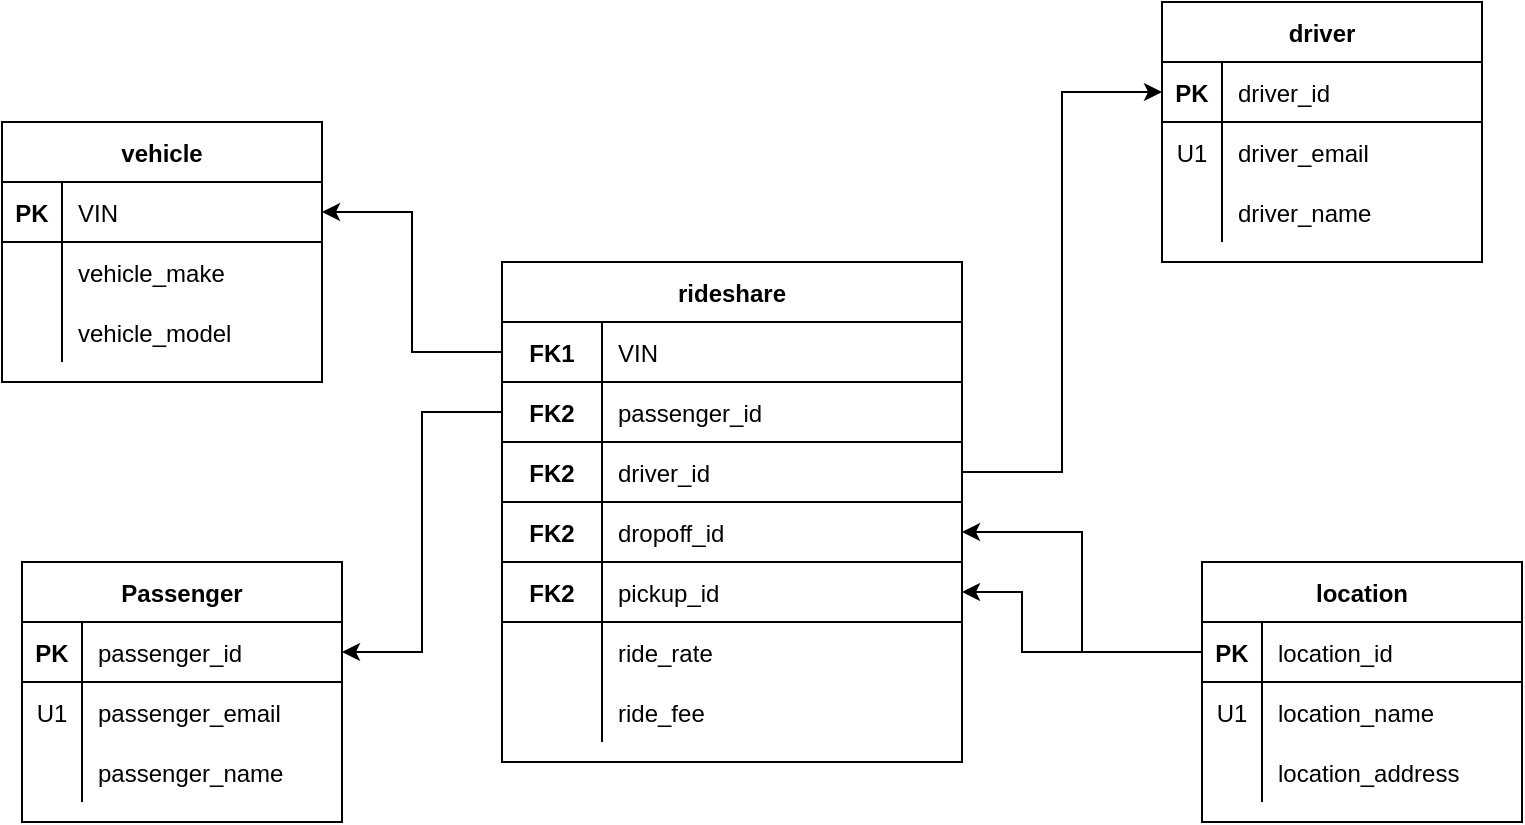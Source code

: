 <mxfile version="15.5.2" type="github" pages="3">
  <diagram id="R2lEEEUBdFMjLlhIrx00" name="Page-1">
    <mxGraphModel dx="1038" dy="579" grid="1" gridSize="10" guides="1" tooltips="1" connect="1" arrows="1" fold="1" page="1" pageScale="1" pageWidth="850" pageHeight="1100" math="0" shadow="0" extFonts="Permanent Marker^https://fonts.googleapis.com/css?family=Permanent+Marker">
      <root>
        <mxCell id="0" />
        <mxCell id="1" parent="0" />
        <mxCell id="C-vyLk0tnHw3VtMMgP7b-23" value="vehicle" style="shape=table;startSize=30;container=1;collapsible=1;childLayout=tableLayout;fixedRows=1;rowLines=0;fontStyle=1;align=center;resizeLast=1;" parent="1" vertex="1">
          <mxGeometry x="10" y="80" width="160" height="130" as="geometry" />
        </mxCell>
        <mxCell id="C-vyLk0tnHw3VtMMgP7b-24" value="" style="shape=partialRectangle;collapsible=0;dropTarget=0;pointerEvents=0;fillColor=none;points=[[0,0.5],[1,0.5]];portConstraint=eastwest;top=0;left=0;right=0;bottom=1;" parent="C-vyLk0tnHw3VtMMgP7b-23" vertex="1">
          <mxGeometry y="30" width="160" height="30" as="geometry" />
        </mxCell>
        <mxCell id="C-vyLk0tnHw3VtMMgP7b-25" value="PK" style="shape=partialRectangle;overflow=hidden;connectable=0;fillColor=none;top=0;left=0;bottom=0;right=0;fontStyle=1;" parent="C-vyLk0tnHw3VtMMgP7b-24" vertex="1">
          <mxGeometry width="30" height="30" as="geometry">
            <mxRectangle width="30" height="30" as="alternateBounds" />
          </mxGeometry>
        </mxCell>
        <mxCell id="C-vyLk0tnHw3VtMMgP7b-26" value="VIN" style="shape=partialRectangle;overflow=hidden;connectable=0;fillColor=none;top=0;left=0;bottom=0;right=0;align=left;spacingLeft=6;fontStyle=0;" parent="C-vyLk0tnHw3VtMMgP7b-24" vertex="1">
          <mxGeometry x="30" width="130" height="30" as="geometry">
            <mxRectangle width="130" height="30" as="alternateBounds" />
          </mxGeometry>
        </mxCell>
        <mxCell id="zRLKbv6VOwnCgJAU6shH-3" value="" style="shape=partialRectangle;collapsible=0;dropTarget=0;pointerEvents=0;fillColor=none;points=[[0,0.5],[1,0.5]];portConstraint=eastwest;top=0;left=0;right=0;bottom=0;" vertex="1" parent="C-vyLk0tnHw3VtMMgP7b-23">
          <mxGeometry y="60" width="160" height="30" as="geometry" />
        </mxCell>
        <mxCell id="zRLKbv6VOwnCgJAU6shH-4" value="" style="shape=partialRectangle;overflow=hidden;connectable=0;fillColor=none;top=0;left=0;bottom=0;right=0;" vertex="1" parent="zRLKbv6VOwnCgJAU6shH-3">
          <mxGeometry width="30" height="30" as="geometry">
            <mxRectangle width="30" height="30" as="alternateBounds" />
          </mxGeometry>
        </mxCell>
        <mxCell id="zRLKbv6VOwnCgJAU6shH-5" value="vehicle_make" style="shape=partialRectangle;overflow=hidden;connectable=0;fillColor=none;top=0;left=0;bottom=0;right=0;align=left;spacingLeft=6;fontStyle=0" vertex="1" parent="zRLKbv6VOwnCgJAU6shH-3">
          <mxGeometry x="30" width="130" height="30" as="geometry">
            <mxRectangle width="130" height="30" as="alternateBounds" />
          </mxGeometry>
        </mxCell>
        <mxCell id="C-vyLk0tnHw3VtMMgP7b-27" value="" style="shape=partialRectangle;collapsible=0;dropTarget=0;pointerEvents=0;fillColor=none;points=[[0,0.5],[1,0.5]];portConstraint=eastwest;top=0;left=0;right=0;bottom=0;" parent="C-vyLk0tnHw3VtMMgP7b-23" vertex="1">
          <mxGeometry y="90" width="160" height="30" as="geometry" />
        </mxCell>
        <mxCell id="C-vyLk0tnHw3VtMMgP7b-28" value="" style="shape=partialRectangle;overflow=hidden;connectable=0;fillColor=none;top=0;left=0;bottom=0;right=0;" parent="C-vyLk0tnHw3VtMMgP7b-27" vertex="1">
          <mxGeometry width="30" height="30" as="geometry">
            <mxRectangle width="30" height="30" as="alternateBounds" />
          </mxGeometry>
        </mxCell>
        <mxCell id="C-vyLk0tnHw3VtMMgP7b-29" value="vehicle_model" style="shape=partialRectangle;overflow=hidden;connectable=0;fillColor=none;top=0;left=0;bottom=0;right=0;align=left;spacingLeft=6;" parent="C-vyLk0tnHw3VtMMgP7b-27" vertex="1">
          <mxGeometry x="30" width="130" height="30" as="geometry">
            <mxRectangle width="130" height="30" as="alternateBounds" />
          </mxGeometry>
        </mxCell>
        <mxCell id="Gl93ja0nQTuu6mj3Jq1i-53" value="" style="edgeStyle=orthogonalEdgeStyle;rounded=0;orthogonalLoop=1;jettySize=auto;html=1;entryX=1;entryY=0.5;entryDx=0;entryDy=0;exitX=0;exitY=0.5;exitDx=0;exitDy=0;" edge="1" parent="1" source="Gl93ja0nQTuu6mj3Jq1i-18" target="C-vyLk0tnHw3VtMMgP7b-24">
          <mxGeometry relative="1" as="geometry">
            <mxPoint x="150" y="240" as="targetPoint" />
          </mxGeometry>
        </mxCell>
        <mxCell id="qN0gsRzFnMmKlsb88uO--2" value="" style="edgeStyle=orthogonalEdgeStyle;rounded=0;orthogonalLoop=1;jettySize=auto;html=1;entryX=1;entryY=0.5;entryDx=0;entryDy=0;exitX=0;exitY=0.5;exitDx=0;exitDy=0;" edge="1" parent="1" source="Gl93ja0nQTuu6mj3Jq1i-21" target="Gl93ja0nQTuu6mj3Jq1i-55">
          <mxGeometry relative="1" as="geometry" />
        </mxCell>
        <mxCell id="qN0gsRzFnMmKlsb88uO--36" value="" style="edgeStyle=orthogonalEdgeStyle;rounded=0;orthogonalLoop=1;jettySize=auto;html=1;entryX=0;entryY=0.5;entryDx=0;entryDy=0;exitX=1;exitY=0.5;exitDx=0;exitDy=0;" edge="1" parent="1" source="qN0gsRzFnMmKlsb88uO--20" target="qN0gsRzFnMmKlsb88uO--4">
          <mxGeometry relative="1" as="geometry">
            <mxPoint x="610" y="240" as="targetPoint" />
          </mxGeometry>
        </mxCell>
        <mxCell id="Gl93ja0nQTuu6mj3Jq1i-17" value="rideshare" style="shape=table;startSize=30;container=1;collapsible=1;childLayout=tableLayout;fixedRows=1;rowLines=0;fontStyle=1;align=center;resizeLast=1;" vertex="1" parent="1">
          <mxGeometry x="260" y="150" width="230" height="250" as="geometry" />
        </mxCell>
        <mxCell id="Gl93ja0nQTuu6mj3Jq1i-18" value="" style="shape=partialRectangle;collapsible=0;dropTarget=0;pointerEvents=0;fillColor=none;points=[[0,0.5],[1,0.5]];portConstraint=eastwest;top=0;left=0;right=0;bottom=1;" vertex="1" parent="Gl93ja0nQTuu6mj3Jq1i-17">
          <mxGeometry y="30" width="230" height="30" as="geometry" />
        </mxCell>
        <mxCell id="Gl93ja0nQTuu6mj3Jq1i-19" value="FK1" style="shape=partialRectangle;overflow=hidden;connectable=0;fillColor=none;top=0;left=0;bottom=0;right=0;fontStyle=1;" vertex="1" parent="Gl93ja0nQTuu6mj3Jq1i-18">
          <mxGeometry width="50" height="30" as="geometry">
            <mxRectangle width="50" height="30" as="alternateBounds" />
          </mxGeometry>
        </mxCell>
        <mxCell id="Gl93ja0nQTuu6mj3Jq1i-20" value="VIN" style="shape=partialRectangle;overflow=hidden;connectable=0;fillColor=none;top=0;left=0;bottom=0;right=0;align=left;spacingLeft=6;fontStyle=0;" vertex="1" parent="Gl93ja0nQTuu6mj3Jq1i-18">
          <mxGeometry x="50" width="180" height="30" as="geometry">
            <mxRectangle width="180" height="30" as="alternateBounds" />
          </mxGeometry>
        </mxCell>
        <mxCell id="Gl93ja0nQTuu6mj3Jq1i-21" value="" style="shape=partialRectangle;collapsible=0;dropTarget=0;pointerEvents=0;fillColor=none;points=[[0,0.5],[1,0.5]];portConstraint=eastwest;top=0;left=0;right=0;bottom=1;" vertex="1" parent="Gl93ja0nQTuu6mj3Jq1i-17">
          <mxGeometry y="60" width="230" height="30" as="geometry" />
        </mxCell>
        <mxCell id="Gl93ja0nQTuu6mj3Jq1i-22" value="FK2" style="shape=partialRectangle;overflow=hidden;connectable=0;fillColor=none;top=0;left=0;bottom=0;right=0;fontStyle=1;" vertex="1" parent="Gl93ja0nQTuu6mj3Jq1i-21">
          <mxGeometry width="50" height="30" as="geometry">
            <mxRectangle width="50" height="30" as="alternateBounds" />
          </mxGeometry>
        </mxCell>
        <mxCell id="Gl93ja0nQTuu6mj3Jq1i-23" value="passenger_id" style="shape=partialRectangle;overflow=hidden;connectable=0;fillColor=none;top=0;left=0;bottom=0;right=0;align=left;spacingLeft=6;fontStyle=0;" vertex="1" parent="Gl93ja0nQTuu6mj3Jq1i-21">
          <mxGeometry x="50" width="180" height="30" as="geometry">
            <mxRectangle width="180" height="30" as="alternateBounds" />
          </mxGeometry>
        </mxCell>
        <mxCell id="qN0gsRzFnMmKlsb88uO--20" value="" style="shape=partialRectangle;collapsible=0;dropTarget=0;pointerEvents=0;fillColor=none;points=[[0,0.5],[1,0.5]];portConstraint=eastwest;top=0;left=0;right=0;bottom=1;" vertex="1" parent="Gl93ja0nQTuu6mj3Jq1i-17">
          <mxGeometry y="90" width="230" height="30" as="geometry" />
        </mxCell>
        <mxCell id="qN0gsRzFnMmKlsb88uO--21" value="FK2" style="shape=partialRectangle;overflow=hidden;connectable=0;fillColor=none;top=0;left=0;bottom=0;right=0;fontStyle=1;" vertex="1" parent="qN0gsRzFnMmKlsb88uO--20">
          <mxGeometry width="50" height="30" as="geometry">
            <mxRectangle width="50" height="30" as="alternateBounds" />
          </mxGeometry>
        </mxCell>
        <mxCell id="qN0gsRzFnMmKlsb88uO--22" value="driver_id" style="shape=partialRectangle;overflow=hidden;connectable=0;fillColor=none;top=0;left=0;bottom=0;right=0;align=left;spacingLeft=6;fontStyle=0;" vertex="1" parent="qN0gsRzFnMmKlsb88uO--20">
          <mxGeometry x="50" width="180" height="30" as="geometry">
            <mxRectangle width="180" height="30" as="alternateBounds" />
          </mxGeometry>
        </mxCell>
        <mxCell id="qN0gsRzFnMmKlsb88uO--23" value="" style="shape=partialRectangle;collapsible=0;dropTarget=0;pointerEvents=0;fillColor=none;points=[[0,0.5],[1,0.5]];portConstraint=eastwest;top=0;left=0;right=0;bottom=1;" vertex="1" parent="Gl93ja0nQTuu6mj3Jq1i-17">
          <mxGeometry y="120" width="230" height="30" as="geometry" />
        </mxCell>
        <mxCell id="qN0gsRzFnMmKlsb88uO--24" value="FK2" style="shape=partialRectangle;overflow=hidden;connectable=0;fillColor=none;top=0;left=0;bottom=0;right=0;fontStyle=1;" vertex="1" parent="qN0gsRzFnMmKlsb88uO--23">
          <mxGeometry width="50" height="30" as="geometry">
            <mxRectangle width="50" height="30" as="alternateBounds" />
          </mxGeometry>
        </mxCell>
        <mxCell id="qN0gsRzFnMmKlsb88uO--25" value="dropoff_id" style="shape=partialRectangle;overflow=hidden;connectable=0;fillColor=none;top=0;left=0;bottom=0;right=0;align=left;spacingLeft=6;fontStyle=0;" vertex="1" parent="qN0gsRzFnMmKlsb88uO--23">
          <mxGeometry x="50" width="180" height="30" as="geometry">
            <mxRectangle width="180" height="30" as="alternateBounds" />
          </mxGeometry>
        </mxCell>
        <mxCell id="qN0gsRzFnMmKlsb88uO--26" value="" style="shape=partialRectangle;collapsible=0;dropTarget=0;pointerEvents=0;fillColor=none;points=[[0,0.5],[1,0.5]];portConstraint=eastwest;top=0;left=0;right=0;bottom=1;" vertex="1" parent="Gl93ja0nQTuu6mj3Jq1i-17">
          <mxGeometry y="150" width="230" height="30" as="geometry" />
        </mxCell>
        <mxCell id="qN0gsRzFnMmKlsb88uO--27" value="FK2" style="shape=partialRectangle;overflow=hidden;connectable=0;fillColor=none;top=0;left=0;bottom=0;right=0;fontStyle=1;" vertex="1" parent="qN0gsRzFnMmKlsb88uO--26">
          <mxGeometry width="50" height="30" as="geometry">
            <mxRectangle width="50" height="30" as="alternateBounds" />
          </mxGeometry>
        </mxCell>
        <mxCell id="qN0gsRzFnMmKlsb88uO--28" value="pickup_id" style="shape=partialRectangle;overflow=hidden;connectable=0;fillColor=none;top=0;left=0;bottom=0;right=0;align=left;spacingLeft=6;fontStyle=0;" vertex="1" parent="qN0gsRzFnMmKlsb88uO--26">
          <mxGeometry x="50" width="180" height="30" as="geometry">
            <mxRectangle width="180" height="30" as="alternateBounds" />
          </mxGeometry>
        </mxCell>
        <mxCell id="Gl93ja0nQTuu6mj3Jq1i-24" value="" style="shape=partialRectangle;collapsible=0;dropTarget=0;pointerEvents=0;fillColor=none;points=[[0,0.5],[1,0.5]];portConstraint=eastwest;top=0;left=0;right=0;bottom=0;" vertex="1" parent="Gl93ja0nQTuu6mj3Jq1i-17">
          <mxGeometry y="180" width="230" height="30" as="geometry" />
        </mxCell>
        <mxCell id="Gl93ja0nQTuu6mj3Jq1i-25" value="" style="shape=partialRectangle;overflow=hidden;connectable=0;fillColor=none;top=0;left=0;bottom=0;right=0;" vertex="1" parent="Gl93ja0nQTuu6mj3Jq1i-24">
          <mxGeometry width="50" height="30" as="geometry">
            <mxRectangle width="50" height="30" as="alternateBounds" />
          </mxGeometry>
        </mxCell>
        <mxCell id="Gl93ja0nQTuu6mj3Jq1i-26" value="ride_rate" style="shape=partialRectangle;overflow=hidden;connectable=0;fillColor=none;top=0;left=0;bottom=0;right=0;align=left;spacingLeft=6;" vertex="1" parent="Gl93ja0nQTuu6mj3Jq1i-24">
          <mxGeometry x="50" width="180" height="30" as="geometry">
            <mxRectangle width="180" height="30" as="alternateBounds" />
          </mxGeometry>
        </mxCell>
        <mxCell id="Gl93ja0nQTuu6mj3Jq1i-49" value="" style="shape=partialRectangle;collapsible=0;dropTarget=0;pointerEvents=0;fillColor=none;points=[[0,0.5],[1,0.5]];portConstraint=eastwest;top=0;left=0;right=0;bottom=0;" vertex="1" parent="Gl93ja0nQTuu6mj3Jq1i-17">
          <mxGeometry y="210" width="230" height="30" as="geometry" />
        </mxCell>
        <mxCell id="Gl93ja0nQTuu6mj3Jq1i-50" value="" style="shape=partialRectangle;overflow=hidden;connectable=0;fillColor=none;top=0;left=0;bottom=0;right=0;" vertex="1" parent="Gl93ja0nQTuu6mj3Jq1i-49">
          <mxGeometry width="50" height="30" as="geometry">
            <mxRectangle width="50" height="30" as="alternateBounds" />
          </mxGeometry>
        </mxCell>
        <mxCell id="Gl93ja0nQTuu6mj3Jq1i-51" value="ride_fee" style="shape=partialRectangle;overflow=hidden;connectable=0;fillColor=none;top=0;left=0;bottom=0;right=0;align=left;spacingLeft=6;" vertex="1" parent="Gl93ja0nQTuu6mj3Jq1i-49">
          <mxGeometry x="50" width="180" height="30" as="geometry">
            <mxRectangle width="180" height="30" as="alternateBounds" />
          </mxGeometry>
        </mxCell>
        <mxCell id="Gl93ja0nQTuu6mj3Jq1i-54" value="Passenger" style="shape=table;startSize=30;container=1;collapsible=1;childLayout=tableLayout;fixedRows=1;rowLines=0;fontStyle=1;align=center;resizeLast=1;" vertex="1" parent="1">
          <mxGeometry x="20" y="300" width="160" height="130" as="geometry" />
        </mxCell>
        <mxCell id="Gl93ja0nQTuu6mj3Jq1i-55" value="" style="shape=partialRectangle;collapsible=0;dropTarget=0;pointerEvents=0;fillColor=none;points=[[0,0.5],[1,0.5]];portConstraint=eastwest;top=0;left=0;right=0;bottom=1;" vertex="1" parent="Gl93ja0nQTuu6mj3Jq1i-54">
          <mxGeometry y="30" width="160" height="30" as="geometry" />
        </mxCell>
        <mxCell id="Gl93ja0nQTuu6mj3Jq1i-56" value="PK" style="shape=partialRectangle;overflow=hidden;connectable=0;fillColor=none;top=0;left=0;bottom=0;right=0;fontStyle=1;" vertex="1" parent="Gl93ja0nQTuu6mj3Jq1i-55">
          <mxGeometry width="30" height="30" as="geometry">
            <mxRectangle width="30" height="30" as="alternateBounds" />
          </mxGeometry>
        </mxCell>
        <mxCell id="Gl93ja0nQTuu6mj3Jq1i-57" value="passenger_id" style="shape=partialRectangle;overflow=hidden;connectable=0;fillColor=none;top=0;left=0;bottom=0;right=0;align=left;spacingLeft=6;fontStyle=0;" vertex="1" parent="Gl93ja0nQTuu6mj3Jq1i-55">
          <mxGeometry x="30" width="130" height="30" as="geometry">
            <mxRectangle width="130" height="30" as="alternateBounds" />
          </mxGeometry>
        </mxCell>
        <mxCell id="Gl93ja0nQTuu6mj3Jq1i-58" value="" style="shape=partialRectangle;collapsible=0;dropTarget=0;pointerEvents=0;fillColor=none;points=[[0,0.5],[1,0.5]];portConstraint=eastwest;top=0;left=0;right=0;bottom=0;" vertex="1" parent="Gl93ja0nQTuu6mj3Jq1i-54">
          <mxGeometry y="60" width="160" height="30" as="geometry" />
        </mxCell>
        <mxCell id="Gl93ja0nQTuu6mj3Jq1i-59" value="U1" style="shape=partialRectangle;overflow=hidden;connectable=0;fillColor=none;top=0;left=0;bottom=0;right=0;" vertex="1" parent="Gl93ja0nQTuu6mj3Jq1i-58">
          <mxGeometry width="30" height="30" as="geometry">
            <mxRectangle width="30" height="30" as="alternateBounds" />
          </mxGeometry>
        </mxCell>
        <mxCell id="Gl93ja0nQTuu6mj3Jq1i-60" value="passenger_email" style="shape=partialRectangle;overflow=hidden;connectable=0;fillColor=none;top=0;left=0;bottom=0;right=0;align=left;spacingLeft=6;" vertex="1" parent="Gl93ja0nQTuu6mj3Jq1i-58">
          <mxGeometry x="30" width="130" height="30" as="geometry">
            <mxRectangle width="130" height="30" as="alternateBounds" />
          </mxGeometry>
        </mxCell>
        <mxCell id="Gl93ja0nQTuu6mj3Jq1i-61" value="" style="shape=partialRectangle;collapsible=0;dropTarget=0;pointerEvents=0;fillColor=none;points=[[0,0.5],[1,0.5]];portConstraint=eastwest;top=0;left=0;right=0;bottom=0;" vertex="1" parent="Gl93ja0nQTuu6mj3Jq1i-54">
          <mxGeometry y="90" width="160" height="30" as="geometry" />
        </mxCell>
        <mxCell id="Gl93ja0nQTuu6mj3Jq1i-62" value="" style="shape=partialRectangle;overflow=hidden;connectable=0;fillColor=none;top=0;left=0;bottom=0;right=0;" vertex="1" parent="Gl93ja0nQTuu6mj3Jq1i-61">
          <mxGeometry width="30" height="30" as="geometry">
            <mxRectangle width="30" height="30" as="alternateBounds" />
          </mxGeometry>
        </mxCell>
        <mxCell id="Gl93ja0nQTuu6mj3Jq1i-63" value="passenger_name" style="shape=partialRectangle;overflow=hidden;connectable=0;fillColor=none;top=0;left=0;bottom=0;right=0;align=left;spacingLeft=6;" vertex="1" parent="Gl93ja0nQTuu6mj3Jq1i-61">
          <mxGeometry x="30" width="130" height="30" as="geometry">
            <mxRectangle width="130" height="30" as="alternateBounds" />
          </mxGeometry>
        </mxCell>
        <mxCell id="qN0gsRzFnMmKlsb88uO--3" value="driver" style="shape=table;startSize=30;container=1;collapsible=1;childLayout=tableLayout;fixedRows=1;rowLines=0;fontStyle=1;align=center;resizeLast=1;" vertex="1" parent="1">
          <mxGeometry x="590" y="20" width="160" height="130" as="geometry" />
        </mxCell>
        <mxCell id="qN0gsRzFnMmKlsb88uO--4" value="" style="shape=partialRectangle;collapsible=0;dropTarget=0;pointerEvents=0;fillColor=none;points=[[0,0.5],[1,0.5]];portConstraint=eastwest;top=0;left=0;right=0;bottom=1;" vertex="1" parent="qN0gsRzFnMmKlsb88uO--3">
          <mxGeometry y="30" width="160" height="30" as="geometry" />
        </mxCell>
        <mxCell id="qN0gsRzFnMmKlsb88uO--5" value="PK" style="shape=partialRectangle;overflow=hidden;connectable=0;fillColor=none;top=0;left=0;bottom=0;right=0;fontStyle=1;" vertex="1" parent="qN0gsRzFnMmKlsb88uO--4">
          <mxGeometry width="30" height="30" as="geometry">
            <mxRectangle width="30" height="30" as="alternateBounds" />
          </mxGeometry>
        </mxCell>
        <mxCell id="qN0gsRzFnMmKlsb88uO--6" value="driver_id" style="shape=partialRectangle;overflow=hidden;connectable=0;fillColor=none;top=0;left=0;bottom=0;right=0;align=left;spacingLeft=6;fontStyle=0;" vertex="1" parent="qN0gsRzFnMmKlsb88uO--4">
          <mxGeometry x="30" width="130" height="30" as="geometry">
            <mxRectangle width="130" height="30" as="alternateBounds" />
          </mxGeometry>
        </mxCell>
        <mxCell id="qN0gsRzFnMmKlsb88uO--7" value="" style="shape=partialRectangle;collapsible=0;dropTarget=0;pointerEvents=0;fillColor=none;points=[[0,0.5],[1,0.5]];portConstraint=eastwest;top=0;left=0;right=0;bottom=0;" vertex="1" parent="qN0gsRzFnMmKlsb88uO--3">
          <mxGeometry y="60" width="160" height="30" as="geometry" />
        </mxCell>
        <mxCell id="qN0gsRzFnMmKlsb88uO--8" value="U1" style="shape=partialRectangle;overflow=hidden;connectable=0;fillColor=none;top=0;left=0;bottom=0;right=0;" vertex="1" parent="qN0gsRzFnMmKlsb88uO--7">
          <mxGeometry width="30" height="30" as="geometry">
            <mxRectangle width="30" height="30" as="alternateBounds" />
          </mxGeometry>
        </mxCell>
        <mxCell id="qN0gsRzFnMmKlsb88uO--9" value="driver_email" style="shape=partialRectangle;overflow=hidden;connectable=0;fillColor=none;top=0;left=0;bottom=0;right=0;align=left;spacingLeft=6;" vertex="1" parent="qN0gsRzFnMmKlsb88uO--7">
          <mxGeometry x="30" width="130" height="30" as="geometry">
            <mxRectangle width="130" height="30" as="alternateBounds" />
          </mxGeometry>
        </mxCell>
        <mxCell id="qN0gsRzFnMmKlsb88uO--10" value="" style="shape=partialRectangle;collapsible=0;dropTarget=0;pointerEvents=0;fillColor=none;points=[[0,0.5],[1,0.5]];portConstraint=eastwest;top=0;left=0;right=0;bottom=0;" vertex="1" parent="qN0gsRzFnMmKlsb88uO--3">
          <mxGeometry y="90" width="160" height="30" as="geometry" />
        </mxCell>
        <mxCell id="qN0gsRzFnMmKlsb88uO--11" value="" style="shape=partialRectangle;overflow=hidden;connectable=0;fillColor=none;top=0;left=0;bottom=0;right=0;" vertex="1" parent="qN0gsRzFnMmKlsb88uO--10">
          <mxGeometry width="30" height="30" as="geometry">
            <mxRectangle width="30" height="30" as="alternateBounds" />
          </mxGeometry>
        </mxCell>
        <mxCell id="qN0gsRzFnMmKlsb88uO--12" value="driver_name" style="shape=partialRectangle;overflow=hidden;connectable=0;fillColor=none;top=0;left=0;bottom=0;right=0;align=left;spacingLeft=6;" vertex="1" parent="qN0gsRzFnMmKlsb88uO--10">
          <mxGeometry x="30" width="130" height="30" as="geometry">
            <mxRectangle width="130" height="30" as="alternateBounds" />
          </mxGeometry>
        </mxCell>
        <mxCell id="qN0gsRzFnMmKlsb88uO--37" value="location" style="shape=table;startSize=30;container=1;collapsible=1;childLayout=tableLayout;fixedRows=1;rowLines=0;fontStyle=1;align=center;resizeLast=1;" vertex="1" parent="1">
          <mxGeometry x="610" y="300" width="160" height="130" as="geometry" />
        </mxCell>
        <mxCell id="qN0gsRzFnMmKlsb88uO--38" value="" style="shape=partialRectangle;collapsible=0;dropTarget=0;pointerEvents=0;fillColor=none;points=[[0,0.5],[1,0.5]];portConstraint=eastwest;top=0;left=0;right=0;bottom=1;" vertex="1" parent="qN0gsRzFnMmKlsb88uO--37">
          <mxGeometry y="30" width="160" height="30" as="geometry" />
        </mxCell>
        <mxCell id="qN0gsRzFnMmKlsb88uO--39" value="PK" style="shape=partialRectangle;overflow=hidden;connectable=0;fillColor=none;top=0;left=0;bottom=0;right=0;fontStyle=1;" vertex="1" parent="qN0gsRzFnMmKlsb88uO--38">
          <mxGeometry width="30" height="30" as="geometry">
            <mxRectangle width="30" height="30" as="alternateBounds" />
          </mxGeometry>
        </mxCell>
        <mxCell id="qN0gsRzFnMmKlsb88uO--40" value="location_id" style="shape=partialRectangle;overflow=hidden;connectable=0;fillColor=none;top=0;left=0;bottom=0;right=0;align=left;spacingLeft=6;fontStyle=0;" vertex="1" parent="qN0gsRzFnMmKlsb88uO--38">
          <mxGeometry x="30" width="130" height="30" as="geometry">
            <mxRectangle width="130" height="30" as="alternateBounds" />
          </mxGeometry>
        </mxCell>
        <mxCell id="qN0gsRzFnMmKlsb88uO--41" value="" style="shape=partialRectangle;collapsible=0;dropTarget=0;pointerEvents=0;fillColor=none;points=[[0,0.5],[1,0.5]];portConstraint=eastwest;top=0;left=0;right=0;bottom=0;" vertex="1" parent="qN0gsRzFnMmKlsb88uO--37">
          <mxGeometry y="60" width="160" height="30" as="geometry" />
        </mxCell>
        <mxCell id="qN0gsRzFnMmKlsb88uO--42" value="U1" style="shape=partialRectangle;overflow=hidden;connectable=0;fillColor=none;top=0;left=0;bottom=0;right=0;" vertex="1" parent="qN0gsRzFnMmKlsb88uO--41">
          <mxGeometry width="30" height="30" as="geometry">
            <mxRectangle width="30" height="30" as="alternateBounds" />
          </mxGeometry>
        </mxCell>
        <mxCell id="qN0gsRzFnMmKlsb88uO--43" value="location_name" style="shape=partialRectangle;overflow=hidden;connectable=0;fillColor=none;top=0;left=0;bottom=0;right=0;align=left;spacingLeft=6;" vertex="1" parent="qN0gsRzFnMmKlsb88uO--41">
          <mxGeometry x="30" width="130" height="30" as="geometry">
            <mxRectangle width="130" height="30" as="alternateBounds" />
          </mxGeometry>
        </mxCell>
        <mxCell id="qN0gsRzFnMmKlsb88uO--44" value="" style="shape=partialRectangle;collapsible=0;dropTarget=0;pointerEvents=0;fillColor=none;points=[[0,0.5],[1,0.5]];portConstraint=eastwest;top=0;left=0;right=0;bottom=0;" vertex="1" parent="qN0gsRzFnMmKlsb88uO--37">
          <mxGeometry y="90" width="160" height="30" as="geometry" />
        </mxCell>
        <mxCell id="qN0gsRzFnMmKlsb88uO--45" value="" style="shape=partialRectangle;overflow=hidden;connectable=0;fillColor=none;top=0;left=0;bottom=0;right=0;" vertex="1" parent="qN0gsRzFnMmKlsb88uO--44">
          <mxGeometry width="30" height="30" as="geometry">
            <mxRectangle width="30" height="30" as="alternateBounds" />
          </mxGeometry>
        </mxCell>
        <mxCell id="qN0gsRzFnMmKlsb88uO--46" value="location_address" style="shape=partialRectangle;overflow=hidden;connectable=0;fillColor=none;top=0;left=0;bottom=0;right=0;align=left;spacingLeft=6;" vertex="1" parent="qN0gsRzFnMmKlsb88uO--44">
          <mxGeometry x="30" width="130" height="30" as="geometry">
            <mxRectangle width="130" height="30" as="alternateBounds" />
          </mxGeometry>
        </mxCell>
        <mxCell id="qN0gsRzFnMmKlsb88uO--47" value="" style="edgeStyle=orthogonalEdgeStyle;rounded=0;orthogonalLoop=1;jettySize=auto;html=1;entryX=1;entryY=0.5;entryDx=0;entryDy=0;exitX=0;exitY=0.5;exitDx=0;exitDy=0;" edge="1" parent="1" source="qN0gsRzFnMmKlsb88uO--38" target="qN0gsRzFnMmKlsb88uO--23">
          <mxGeometry relative="1" as="geometry">
            <mxPoint x="500" y="265" as="sourcePoint" />
            <mxPoint x="600" y="75" as="targetPoint" />
          </mxGeometry>
        </mxCell>
        <mxCell id="qN0gsRzFnMmKlsb88uO--48" value="" style="edgeStyle=orthogonalEdgeStyle;rounded=0;orthogonalLoop=1;jettySize=auto;html=1;entryX=1;entryY=0.5;entryDx=0;entryDy=0;exitX=0;exitY=0.5;exitDx=0;exitDy=0;" edge="1" parent="1" source="qN0gsRzFnMmKlsb88uO--38" target="qN0gsRzFnMmKlsb88uO--26">
          <mxGeometry relative="1" as="geometry">
            <mxPoint x="620" y="355" as="sourcePoint" />
            <mxPoint x="500" y="295" as="targetPoint" />
            <Array as="points">
              <mxPoint x="520" y="345" />
              <mxPoint x="520" y="315" />
            </Array>
          </mxGeometry>
        </mxCell>
      </root>
    </mxGraphModel>
  </diagram>
  <diagram id="SSmKCjYvy7EgyZH_857p" name="Page-2">
    <mxGraphModel dx="1038" dy="579" grid="1" gridSize="10" guides="1" tooltips="1" connect="1" arrows="1" fold="1" page="1" pageScale="1" pageWidth="827" pageHeight="1169" math="0" shadow="0">
      <root>
        <mxCell id="SBFNqtbnY1_BFf_5L99b-0" />
        <mxCell id="SBFNqtbnY1_BFf_5L99b-1" parent="SBFNqtbnY1_BFf_5L99b-0" />
        <mxCell id="RwZKAbu7XC88QsN_zbtx-29" style="edgeStyle=orthogonalEdgeStyle;rounded=0;orthogonalLoop=1;jettySize=auto;html=1;exitX=0.5;exitY=0;exitDx=0;exitDy=0;" edge="1" parent="SBFNqtbnY1_BFf_5L99b-1" source="RwZKAbu7XC88QsN_zbtx-0">
          <mxGeometry relative="1" as="geometry">
            <mxPoint x="150" y="100" as="targetPoint" />
          </mxGeometry>
        </mxCell>
        <mxCell id="RwZKAbu7XC88QsN_zbtx-0" value="customers" style="shape=table;startSize=30;container=1;collapsible=1;childLayout=tableLayout;fixedRows=1;rowLines=0;fontStyle=1;align=center;resizeLast=1;" vertex="1" parent="SBFNqtbnY1_BFf_5L99b-1">
          <mxGeometry x="40" y="110" width="200" height="160" as="geometry" />
        </mxCell>
        <mxCell id="RwZKAbu7XC88QsN_zbtx-1" value="" style="shape=partialRectangle;collapsible=0;dropTarget=0;pointerEvents=0;fillColor=none;points=[[0,0.5],[1,0.5]];portConstraint=eastwest;top=0;left=0;right=0;bottom=1;" vertex="1" parent="RwZKAbu7XC88QsN_zbtx-0">
          <mxGeometry y="30" width="200" height="30" as="geometry" />
        </mxCell>
        <mxCell id="RwZKAbu7XC88QsN_zbtx-2" value="PK" style="shape=partialRectangle;overflow=hidden;connectable=0;fillColor=none;top=0;left=0;bottom=0;right=0;fontStyle=1;" vertex="1" parent="RwZKAbu7XC88QsN_zbtx-1">
          <mxGeometry width="30" height="30" as="geometry">
            <mxRectangle width="30" height="30" as="alternateBounds" />
          </mxGeometry>
        </mxCell>
        <mxCell id="RwZKAbu7XC88QsN_zbtx-3" value="customer_id" style="shape=partialRectangle;overflow=hidden;connectable=0;fillColor=none;top=0;left=0;bottom=0;right=0;align=left;spacingLeft=6;fontStyle=0;" vertex="1" parent="RwZKAbu7XC88QsN_zbtx-1">
          <mxGeometry x="30" width="170" height="30" as="geometry">
            <mxRectangle width="170" height="30" as="alternateBounds" />
          </mxGeometry>
        </mxCell>
        <mxCell id="RwZKAbu7XC88QsN_zbtx-10" value="" style="shape=partialRectangle;collapsible=0;dropTarget=0;pointerEvents=0;fillColor=none;points=[[0,0.5],[1,0.5]];portConstraint=eastwest;top=0;left=0;right=0;bottom=0;" vertex="1" parent="RwZKAbu7XC88QsN_zbtx-0">
          <mxGeometry y="60" width="200" height="30" as="geometry" />
        </mxCell>
        <mxCell id="RwZKAbu7XC88QsN_zbtx-11" value="U1" style="shape=partialRectangle;overflow=hidden;connectable=0;fillColor=none;top=0;left=0;bottom=0;right=0;" vertex="1" parent="RwZKAbu7XC88QsN_zbtx-10">
          <mxGeometry width="30" height="30" as="geometry">
            <mxRectangle width="30" height="30" as="alternateBounds" />
          </mxGeometry>
        </mxCell>
        <mxCell id="RwZKAbu7XC88QsN_zbtx-12" value="email" style="shape=partialRectangle;overflow=hidden;connectable=0;fillColor=none;top=0;left=0;bottom=0;right=0;align=left;spacingLeft=6;" vertex="1" parent="RwZKAbu7XC88QsN_zbtx-10">
          <mxGeometry x="30" width="170" height="30" as="geometry">
            <mxRectangle width="170" height="30" as="alternateBounds" />
          </mxGeometry>
        </mxCell>
        <mxCell id="RwZKAbu7XC88QsN_zbtx-4" value="" style="shape=partialRectangle;collapsible=0;dropTarget=0;pointerEvents=0;fillColor=none;points=[[0,0.5],[1,0.5]];portConstraint=eastwest;top=0;left=0;right=0;bottom=0;" vertex="1" parent="RwZKAbu7XC88QsN_zbtx-0">
          <mxGeometry y="90" width="200" height="30" as="geometry" />
        </mxCell>
        <mxCell id="RwZKAbu7XC88QsN_zbtx-5" value="" style="shape=partialRectangle;overflow=hidden;connectable=0;fillColor=none;top=0;left=0;bottom=0;right=0;" vertex="1" parent="RwZKAbu7XC88QsN_zbtx-4">
          <mxGeometry width="30" height="30" as="geometry">
            <mxRectangle width="30" height="30" as="alternateBounds" />
          </mxGeometry>
        </mxCell>
        <mxCell id="RwZKAbu7XC88QsN_zbtx-6" value="customer_firstname" style="shape=partialRectangle;overflow=hidden;connectable=0;fillColor=none;top=0;left=0;bottom=0;right=0;align=left;spacingLeft=6;" vertex="1" parent="RwZKAbu7XC88QsN_zbtx-4">
          <mxGeometry x="30" width="170" height="30" as="geometry">
            <mxRectangle width="170" height="30" as="alternateBounds" />
          </mxGeometry>
        </mxCell>
        <mxCell id="RwZKAbu7XC88QsN_zbtx-7" value="" style="shape=partialRectangle;collapsible=0;dropTarget=0;pointerEvents=0;fillColor=none;points=[[0,0.5],[1,0.5]];portConstraint=eastwest;top=0;left=0;right=0;bottom=0;" vertex="1" parent="RwZKAbu7XC88QsN_zbtx-0">
          <mxGeometry y="120" width="200" height="30" as="geometry" />
        </mxCell>
        <mxCell id="RwZKAbu7XC88QsN_zbtx-8" value="" style="shape=partialRectangle;overflow=hidden;connectable=0;fillColor=none;top=0;left=0;bottom=0;right=0;" vertex="1" parent="RwZKAbu7XC88QsN_zbtx-7">
          <mxGeometry width="30" height="30" as="geometry">
            <mxRectangle width="30" height="30" as="alternateBounds" />
          </mxGeometry>
        </mxCell>
        <mxCell id="RwZKAbu7XC88QsN_zbtx-9" value="customer_lastname" style="shape=partialRectangle;overflow=hidden;connectable=0;fillColor=none;top=0;left=0;bottom=0;right=0;align=left;spacingLeft=6;" vertex="1" parent="RwZKAbu7XC88QsN_zbtx-7">
          <mxGeometry x="30" width="170" height="30" as="geometry">
            <mxRectangle width="170" height="30" as="alternateBounds" />
          </mxGeometry>
        </mxCell>
        <mxCell id="RwZKAbu7XC88QsN_zbtx-57" value="" style="edgeStyle=orthogonalEdgeStyle;rounded=0;orthogonalLoop=1;jettySize=auto;html=1;entryX=1;entryY=0.5;entryDx=0;entryDy=0;" edge="1" parent="SBFNqtbnY1_BFf_5L99b-1" source="RwZKAbu7XC88QsN_zbtx-14" target="RwZKAbu7XC88QsN_zbtx-1">
          <mxGeometry relative="1" as="geometry" />
        </mxCell>
        <mxCell id="RwZKAbu7XC88QsN_zbtx-58" value="" style="edgeStyle=orthogonalEdgeStyle;rounded=0;orthogonalLoop=1;jettySize=auto;html=1;entryX=0;entryY=0.5;entryDx=0;entryDy=0;exitX=1;exitY=0.5;exitDx=0;exitDy=0;" edge="1" parent="SBFNqtbnY1_BFf_5L99b-1" source="RwZKAbu7XC88QsN_zbtx-26" target="RwZKAbu7XC88QsN_zbtx-31">
          <mxGeometry relative="1" as="geometry" />
        </mxCell>
        <mxCell id="RwZKAbu7XC88QsN_zbtx-13" value="customer_addresses" style="shape=table;startSize=30;container=1;collapsible=1;childLayout=tableLayout;fixedRows=1;rowLines=0;fontStyle=1;align=center;resizeLast=1;" vertex="1" parent="SBFNqtbnY1_BFf_5L99b-1">
          <mxGeometry x="280" y="290" width="230" height="130" as="geometry" />
        </mxCell>
        <mxCell id="RwZKAbu7XC88QsN_zbtx-14" value="" style="shape=partialRectangle;collapsible=0;dropTarget=0;pointerEvents=0;fillColor=none;points=[[0,0.5],[1,0.5]];portConstraint=eastwest;top=0;left=0;right=0;bottom=1;" vertex="1" parent="RwZKAbu7XC88QsN_zbtx-13">
          <mxGeometry y="30" width="230" height="30" as="geometry" />
        </mxCell>
        <mxCell id="RwZKAbu7XC88QsN_zbtx-15" value="PK,FK1" style="shape=partialRectangle;overflow=hidden;connectable=0;fillColor=none;top=0;left=0;bottom=0;right=0;fontStyle=1;" vertex="1" parent="RwZKAbu7XC88QsN_zbtx-14">
          <mxGeometry width="50" height="30" as="geometry">
            <mxRectangle width="50" height="30" as="alternateBounds" />
          </mxGeometry>
        </mxCell>
        <mxCell id="RwZKAbu7XC88QsN_zbtx-16" value="customer_id" style="shape=partialRectangle;overflow=hidden;connectable=0;fillColor=none;top=0;left=0;bottom=0;right=0;align=left;spacingLeft=6;fontStyle=0;" vertex="1" parent="RwZKAbu7XC88QsN_zbtx-14">
          <mxGeometry x="50" width="180" height="30" as="geometry">
            <mxRectangle width="180" height="30" as="alternateBounds" />
          </mxGeometry>
        </mxCell>
        <mxCell id="RwZKAbu7XC88QsN_zbtx-26" value="" style="shape=partialRectangle;collapsible=0;dropTarget=0;pointerEvents=0;fillColor=none;points=[[0,0.5],[1,0.5]];portConstraint=eastwest;top=0;left=0;right=0;bottom=1;" vertex="1" parent="RwZKAbu7XC88QsN_zbtx-13">
          <mxGeometry y="60" width="230" height="30" as="geometry" />
        </mxCell>
        <mxCell id="RwZKAbu7XC88QsN_zbtx-27" value="PK,FK2" style="shape=partialRectangle;overflow=hidden;connectable=0;fillColor=none;top=0;left=0;bottom=0;right=0;fontStyle=1;" vertex="1" parent="RwZKAbu7XC88QsN_zbtx-26">
          <mxGeometry width="50" height="30" as="geometry">
            <mxRectangle width="50" height="30" as="alternateBounds" />
          </mxGeometry>
        </mxCell>
        <mxCell id="RwZKAbu7XC88QsN_zbtx-28" value="address_id" style="shape=partialRectangle;overflow=hidden;connectable=0;fillColor=none;top=0;left=0;bottom=0;right=0;align=left;spacingLeft=6;fontStyle=0;" vertex="1" parent="RwZKAbu7XC88QsN_zbtx-26">
          <mxGeometry x="50" width="180" height="30" as="geometry">
            <mxRectangle width="180" height="30" as="alternateBounds" />
          </mxGeometry>
        </mxCell>
        <mxCell id="RwZKAbu7XC88QsN_zbtx-17" value="" style="shape=partialRectangle;collapsible=0;dropTarget=0;pointerEvents=0;fillColor=none;points=[[0,0.5],[1,0.5]];portConstraint=eastwest;top=0;left=0;right=0;bottom=0;" vertex="1" parent="RwZKAbu7XC88QsN_zbtx-13">
          <mxGeometry y="90" width="230" height="30" as="geometry" />
        </mxCell>
        <mxCell id="RwZKAbu7XC88QsN_zbtx-18" value="" style="shape=partialRectangle;overflow=hidden;connectable=0;fillColor=none;top=0;left=0;bottom=0;right=0;" vertex="1" parent="RwZKAbu7XC88QsN_zbtx-17">
          <mxGeometry width="50" height="30" as="geometry">
            <mxRectangle width="50" height="30" as="alternateBounds" />
          </mxGeometry>
        </mxCell>
        <mxCell id="RwZKAbu7XC88QsN_zbtx-19" value="address_type" style="shape=partialRectangle;overflow=hidden;connectable=0;fillColor=none;top=0;left=0;bottom=0;right=0;align=left;spacingLeft=6;" vertex="1" parent="RwZKAbu7XC88QsN_zbtx-17">
          <mxGeometry x="50" width="180" height="30" as="geometry">
            <mxRectangle width="180" height="30" as="alternateBounds" />
          </mxGeometry>
        </mxCell>
        <mxCell id="RwZKAbu7XC88QsN_zbtx-30" value="addresses" style="shape=table;startSize=30;container=1;collapsible=1;childLayout=tableLayout;fixedRows=1;rowLines=0;fontStyle=1;align=center;resizeLast=1;" vertex="1" parent="SBFNqtbnY1_BFf_5L99b-1">
          <mxGeometry x="570" y="100" width="200" height="250" as="geometry" />
        </mxCell>
        <mxCell id="RwZKAbu7XC88QsN_zbtx-31" value="" style="shape=partialRectangle;collapsible=0;dropTarget=0;pointerEvents=0;fillColor=none;points=[[0,0.5],[1,0.5]];portConstraint=eastwest;top=0;left=0;right=0;bottom=1;" vertex="1" parent="RwZKAbu7XC88QsN_zbtx-30">
          <mxGeometry y="30" width="200" height="30" as="geometry" />
        </mxCell>
        <mxCell id="RwZKAbu7XC88QsN_zbtx-32" value="PK" style="shape=partialRectangle;overflow=hidden;connectable=0;fillColor=none;top=0;left=0;bottom=0;right=0;fontStyle=1;" vertex="1" parent="RwZKAbu7XC88QsN_zbtx-31">
          <mxGeometry width="30" height="30" as="geometry">
            <mxRectangle width="30" height="30" as="alternateBounds" />
          </mxGeometry>
        </mxCell>
        <mxCell id="RwZKAbu7XC88QsN_zbtx-33" value="address_id" style="shape=partialRectangle;overflow=hidden;connectable=0;fillColor=none;top=0;left=0;bottom=0;right=0;align=left;spacingLeft=6;fontStyle=0;" vertex="1" parent="RwZKAbu7XC88QsN_zbtx-31">
          <mxGeometry x="30" width="170" height="30" as="geometry">
            <mxRectangle width="170" height="30" as="alternateBounds" />
          </mxGeometry>
        </mxCell>
        <mxCell id="RwZKAbu7XC88QsN_zbtx-34" value="" style="shape=partialRectangle;collapsible=0;dropTarget=0;pointerEvents=0;fillColor=none;points=[[0,0.5],[1,0.5]];portConstraint=eastwest;top=0;left=0;right=0;bottom=0;" vertex="1" parent="RwZKAbu7XC88QsN_zbtx-30">
          <mxGeometry y="60" width="200" height="30" as="geometry" />
        </mxCell>
        <mxCell id="RwZKAbu7XC88QsN_zbtx-35" value="" style="shape=partialRectangle;overflow=hidden;connectable=0;fillColor=none;top=0;left=0;bottom=0;right=0;" vertex="1" parent="RwZKAbu7XC88QsN_zbtx-34">
          <mxGeometry width="30" height="30" as="geometry">
            <mxRectangle width="30" height="30" as="alternateBounds" />
          </mxGeometry>
        </mxCell>
        <mxCell id="RwZKAbu7XC88QsN_zbtx-36" value="primary_street" style="shape=partialRectangle;overflow=hidden;connectable=0;fillColor=none;top=0;left=0;bottom=0;right=0;align=left;spacingLeft=6;" vertex="1" parent="RwZKAbu7XC88QsN_zbtx-34">
          <mxGeometry x="30" width="170" height="30" as="geometry">
            <mxRectangle width="170" height="30" as="alternateBounds" />
          </mxGeometry>
        </mxCell>
        <mxCell id="RwZKAbu7XC88QsN_zbtx-37" value="" style="shape=partialRectangle;collapsible=0;dropTarget=0;pointerEvents=0;fillColor=none;points=[[0,0.5],[1,0.5]];portConstraint=eastwest;top=0;left=0;right=0;bottom=0;" vertex="1" parent="RwZKAbu7XC88QsN_zbtx-30">
          <mxGeometry y="90" width="200" height="30" as="geometry" />
        </mxCell>
        <mxCell id="RwZKAbu7XC88QsN_zbtx-38" value="" style="shape=partialRectangle;overflow=hidden;connectable=0;fillColor=none;top=0;left=0;bottom=0;right=0;" vertex="1" parent="RwZKAbu7XC88QsN_zbtx-37">
          <mxGeometry width="30" height="30" as="geometry">
            <mxRectangle width="30" height="30" as="alternateBounds" />
          </mxGeometry>
        </mxCell>
        <mxCell id="RwZKAbu7XC88QsN_zbtx-39" value="secondary_street" style="shape=partialRectangle;overflow=hidden;connectable=0;fillColor=none;top=0;left=0;bottom=0;right=0;align=left;spacingLeft=6;" vertex="1" parent="RwZKAbu7XC88QsN_zbtx-37">
          <mxGeometry x="30" width="170" height="30" as="geometry">
            <mxRectangle width="170" height="30" as="alternateBounds" />
          </mxGeometry>
        </mxCell>
        <mxCell id="RwZKAbu7XC88QsN_zbtx-43" value="" style="shape=partialRectangle;collapsible=0;dropTarget=0;pointerEvents=0;fillColor=none;points=[[0,0.5],[1,0.5]];portConstraint=eastwest;top=0;left=0;right=0;bottom=0;" vertex="1" parent="RwZKAbu7XC88QsN_zbtx-30">
          <mxGeometry y="120" width="200" height="30" as="geometry" />
        </mxCell>
        <mxCell id="RwZKAbu7XC88QsN_zbtx-44" value="" style="shape=partialRectangle;overflow=hidden;connectable=0;fillColor=none;top=0;left=0;bottom=0;right=0;" vertex="1" parent="RwZKAbu7XC88QsN_zbtx-43">
          <mxGeometry width="30" height="30" as="geometry">
            <mxRectangle width="30" height="30" as="alternateBounds" />
          </mxGeometry>
        </mxCell>
        <mxCell id="RwZKAbu7XC88QsN_zbtx-45" value="city" style="shape=partialRectangle;overflow=hidden;connectable=0;fillColor=none;top=0;left=0;bottom=0;right=0;align=left;spacingLeft=6;" vertex="1" parent="RwZKAbu7XC88QsN_zbtx-43">
          <mxGeometry x="30" width="170" height="30" as="geometry">
            <mxRectangle width="170" height="30" as="alternateBounds" />
          </mxGeometry>
        </mxCell>
        <mxCell id="RwZKAbu7XC88QsN_zbtx-40" value="" style="shape=partialRectangle;collapsible=0;dropTarget=0;pointerEvents=0;fillColor=none;points=[[0,0.5],[1,0.5]];portConstraint=eastwest;top=0;left=0;right=0;bottom=0;" vertex="1" parent="RwZKAbu7XC88QsN_zbtx-30">
          <mxGeometry y="150" width="200" height="30" as="geometry" />
        </mxCell>
        <mxCell id="RwZKAbu7XC88QsN_zbtx-41" value="" style="shape=partialRectangle;overflow=hidden;connectable=0;fillColor=none;top=0;left=0;bottom=0;right=0;" vertex="1" parent="RwZKAbu7XC88QsN_zbtx-40">
          <mxGeometry width="30" height="30" as="geometry">
            <mxRectangle width="30" height="30" as="alternateBounds" />
          </mxGeometry>
        </mxCell>
        <mxCell id="RwZKAbu7XC88QsN_zbtx-42" value="region" style="shape=partialRectangle;overflow=hidden;connectable=0;fillColor=none;top=0;left=0;bottom=0;right=0;align=left;spacingLeft=6;" vertex="1" parent="RwZKAbu7XC88QsN_zbtx-40">
          <mxGeometry x="30" width="170" height="30" as="geometry">
            <mxRectangle width="170" height="30" as="alternateBounds" />
          </mxGeometry>
        </mxCell>
        <mxCell id="RwZKAbu7XC88QsN_zbtx-46" value="" style="shape=partialRectangle;collapsible=0;dropTarget=0;pointerEvents=0;fillColor=none;points=[[0,0.5],[1,0.5]];portConstraint=eastwest;top=0;left=0;right=0;bottom=0;" vertex="1" parent="RwZKAbu7XC88QsN_zbtx-30">
          <mxGeometry y="180" width="200" height="30" as="geometry" />
        </mxCell>
        <mxCell id="RwZKAbu7XC88QsN_zbtx-47" value="" style="shape=partialRectangle;overflow=hidden;connectable=0;fillColor=none;top=0;left=0;bottom=0;right=0;" vertex="1" parent="RwZKAbu7XC88QsN_zbtx-46">
          <mxGeometry width="30" height="30" as="geometry">
            <mxRectangle width="30" height="30" as="alternateBounds" />
          </mxGeometry>
        </mxCell>
        <mxCell id="RwZKAbu7XC88QsN_zbtx-48" value="portal_code" style="shape=partialRectangle;overflow=hidden;connectable=0;fillColor=none;top=0;left=0;bottom=0;right=0;align=left;spacingLeft=6;" vertex="1" parent="RwZKAbu7XC88QsN_zbtx-46">
          <mxGeometry x="30" width="170" height="30" as="geometry">
            <mxRectangle width="170" height="30" as="alternateBounds" />
          </mxGeometry>
        </mxCell>
        <mxCell id="RwZKAbu7XC88QsN_zbtx-49" value="" style="shape=partialRectangle;collapsible=0;dropTarget=0;pointerEvents=0;fillColor=none;points=[[0,0.5],[1,0.5]];portConstraint=eastwest;top=0;left=0;right=0;bottom=0;" vertex="1" parent="RwZKAbu7XC88QsN_zbtx-30">
          <mxGeometry y="210" width="200" height="30" as="geometry" />
        </mxCell>
        <mxCell id="RwZKAbu7XC88QsN_zbtx-50" value="" style="shape=partialRectangle;overflow=hidden;connectable=0;fillColor=none;top=0;left=0;bottom=0;right=0;" vertex="1" parent="RwZKAbu7XC88QsN_zbtx-49">
          <mxGeometry width="30" height="30" as="geometry">
            <mxRectangle width="30" height="30" as="alternateBounds" />
          </mxGeometry>
        </mxCell>
        <mxCell id="RwZKAbu7XC88QsN_zbtx-51" value="country" style="shape=partialRectangle;overflow=hidden;connectable=0;fillColor=none;top=0;left=0;bottom=0;right=0;align=left;spacingLeft=6;" vertex="1" parent="RwZKAbu7XC88QsN_zbtx-49">
          <mxGeometry x="30" width="170" height="30" as="geometry">
            <mxRectangle width="170" height="30" as="alternateBounds" />
          </mxGeometry>
        </mxCell>
      </root>
    </mxGraphModel>
  </diagram>
  <diagram id="gdFAh43AIfvNA4bJqTHl" name="Page-3">
    <mxGraphModel dx="1038" dy="579" grid="1" gridSize="10" guides="1" tooltips="1" connect="1" arrows="1" fold="1" page="1" pageScale="1" pageWidth="827" pageHeight="1169" math="0" shadow="0">
      <root>
        <mxCell id="7pXsotJ8GLYZJngX717T-0" />
        <mxCell id="7pXsotJ8GLYZJngX717T-1" parent="7pXsotJ8GLYZJngX717T-0" />
        <mxCell id="YrFY66Wq8BYtKAT7X1UJ-0" style="edgeStyle=orthogonalEdgeStyle;rounded=0;orthogonalLoop=1;jettySize=auto;html=1;exitX=0.5;exitY=0;exitDx=0;exitDy=0;" edge="1" parent="7pXsotJ8GLYZJngX717T-1" source="YrFY66Wq8BYtKAT7X1UJ-1">
          <mxGeometry relative="1" as="geometry">
            <mxPoint x="150" y="100" as="targetPoint" />
          </mxGeometry>
        </mxCell>
        <mxCell id="YrFY66Wq8BYtKAT7X1UJ-1" value="customers" style="shape=table;startSize=30;container=1;collapsible=1;childLayout=tableLayout;fixedRows=1;rowLines=0;fontStyle=1;align=center;resizeLast=1;" vertex="1" parent="7pXsotJ8GLYZJngX717T-1">
          <mxGeometry x="40" y="110" width="200" height="190" as="geometry" />
        </mxCell>
        <mxCell id="YrFY66Wq8BYtKAT7X1UJ-2" value="" style="shape=partialRectangle;collapsible=0;dropTarget=0;pointerEvents=0;fillColor=none;points=[[0,0.5],[1,0.5]];portConstraint=eastwest;top=0;left=0;right=0;bottom=1;" vertex="1" parent="YrFY66Wq8BYtKAT7X1UJ-1">
          <mxGeometry y="30" width="200" height="30" as="geometry" />
        </mxCell>
        <mxCell id="YrFY66Wq8BYtKAT7X1UJ-3" value="PK" style="shape=partialRectangle;overflow=hidden;connectable=0;fillColor=none;top=0;left=0;bottom=0;right=0;fontStyle=1;" vertex="1" parent="YrFY66Wq8BYtKAT7X1UJ-2">
          <mxGeometry width="30" height="30" as="geometry">
            <mxRectangle width="30" height="30" as="alternateBounds" />
          </mxGeometry>
        </mxCell>
        <mxCell id="YrFY66Wq8BYtKAT7X1UJ-4" value="customer_id" style="shape=partialRectangle;overflow=hidden;connectable=0;fillColor=none;top=0;left=0;bottom=0;right=0;align=left;spacingLeft=6;fontStyle=0;" vertex="1" parent="YrFY66Wq8BYtKAT7X1UJ-2">
          <mxGeometry x="30" width="170" height="30" as="geometry">
            <mxRectangle width="170" height="30" as="alternateBounds" />
          </mxGeometry>
        </mxCell>
        <mxCell id="YrFY66Wq8BYtKAT7X1UJ-5" value="" style="shape=partialRectangle;collapsible=0;dropTarget=0;pointerEvents=0;fillColor=none;points=[[0,0.5],[1,0.5]];portConstraint=eastwest;top=0;left=0;right=0;bottom=0;" vertex="1" parent="YrFY66Wq8BYtKAT7X1UJ-1">
          <mxGeometry y="60" width="200" height="30" as="geometry" />
        </mxCell>
        <mxCell id="YrFY66Wq8BYtKAT7X1UJ-6" value="U1" style="shape=partialRectangle;overflow=hidden;connectable=0;fillColor=none;top=0;left=0;bottom=0;right=0;" vertex="1" parent="YrFY66Wq8BYtKAT7X1UJ-5">
          <mxGeometry width="30" height="30" as="geometry">
            <mxRectangle width="30" height="30" as="alternateBounds" />
          </mxGeometry>
        </mxCell>
        <mxCell id="YrFY66Wq8BYtKAT7X1UJ-7" value="email" style="shape=partialRectangle;overflow=hidden;connectable=0;fillColor=none;top=0;left=0;bottom=0;right=0;align=left;spacingLeft=6;" vertex="1" parent="YrFY66Wq8BYtKAT7X1UJ-5">
          <mxGeometry x="30" width="170" height="30" as="geometry">
            <mxRectangle width="170" height="30" as="alternateBounds" />
          </mxGeometry>
        </mxCell>
        <mxCell id="YrFY66Wq8BYtKAT7X1UJ-8" value="" style="shape=partialRectangle;collapsible=0;dropTarget=0;pointerEvents=0;fillColor=none;points=[[0,0.5],[1,0.5]];portConstraint=eastwest;top=0;left=0;right=0;bottom=0;" vertex="1" parent="YrFY66Wq8BYtKAT7X1UJ-1">
          <mxGeometry y="90" width="200" height="30" as="geometry" />
        </mxCell>
        <mxCell id="YrFY66Wq8BYtKAT7X1UJ-9" value="" style="shape=partialRectangle;overflow=hidden;connectable=0;fillColor=none;top=0;left=0;bottom=0;right=0;" vertex="1" parent="YrFY66Wq8BYtKAT7X1UJ-8">
          <mxGeometry width="30" height="30" as="geometry">
            <mxRectangle width="30" height="30" as="alternateBounds" />
          </mxGeometry>
        </mxCell>
        <mxCell id="YrFY66Wq8BYtKAT7X1UJ-10" value="customer_company_name" style="shape=partialRectangle;overflow=hidden;connectable=0;fillColor=none;top=0;left=0;bottom=0;right=0;align=left;spacingLeft=6;" vertex="1" parent="YrFY66Wq8BYtKAT7X1UJ-8">
          <mxGeometry x="30" width="170" height="30" as="geometry">
            <mxRectangle width="170" height="30" as="alternateBounds" />
          </mxGeometry>
        </mxCell>
        <mxCell id="YrFY66Wq8BYtKAT7X1UJ-11" value="" style="shape=partialRectangle;collapsible=0;dropTarget=0;pointerEvents=0;fillColor=none;points=[[0,0.5],[1,0.5]];portConstraint=eastwest;top=0;left=0;right=0;bottom=0;" vertex="1" parent="YrFY66Wq8BYtKAT7X1UJ-1">
          <mxGeometry y="120" width="200" height="30" as="geometry" />
        </mxCell>
        <mxCell id="YrFY66Wq8BYtKAT7X1UJ-12" value="" style="shape=partialRectangle;overflow=hidden;connectable=0;fillColor=none;top=0;left=0;bottom=0;right=0;" vertex="1" parent="YrFY66Wq8BYtKAT7X1UJ-11">
          <mxGeometry width="30" height="30" as="geometry">
            <mxRectangle width="30" height="30" as="alternateBounds" />
          </mxGeometry>
        </mxCell>
        <mxCell id="YrFY66Wq8BYtKAT7X1UJ-13" value="customer_name" style="shape=partialRectangle;overflow=hidden;connectable=0;fillColor=none;top=0;left=0;bottom=0;right=0;align=left;spacingLeft=6;" vertex="1" parent="YrFY66Wq8BYtKAT7X1UJ-11">
          <mxGeometry x="30" width="170" height="30" as="geometry">
            <mxRectangle width="170" height="30" as="alternateBounds" />
          </mxGeometry>
        </mxCell>
        <mxCell id="YrFY66Wq8BYtKAT7X1UJ-48" value="" style="shape=partialRectangle;collapsible=0;dropTarget=0;pointerEvents=0;fillColor=none;points=[[0,0.5],[1,0.5]];portConstraint=eastwest;top=0;left=0;right=0;bottom=0;" vertex="1" parent="YrFY66Wq8BYtKAT7X1UJ-1">
          <mxGeometry y="150" width="200" height="30" as="geometry" />
        </mxCell>
        <mxCell id="YrFY66Wq8BYtKAT7X1UJ-49" value="" style="shape=partialRectangle;overflow=hidden;connectable=0;fillColor=none;top=0;left=0;bottom=0;right=0;" vertex="1" parent="YrFY66Wq8BYtKAT7X1UJ-48">
          <mxGeometry width="30" height="30" as="geometry">
            <mxRectangle width="30" height="30" as="alternateBounds" />
          </mxGeometry>
        </mxCell>
        <mxCell id="YrFY66Wq8BYtKAT7X1UJ-50" value="customer_address" style="shape=partialRectangle;overflow=hidden;connectable=0;fillColor=none;top=0;left=0;bottom=0;right=0;align=left;spacingLeft=6;" vertex="1" parent="YrFY66Wq8BYtKAT7X1UJ-48">
          <mxGeometry x="30" width="170" height="30" as="geometry">
            <mxRectangle width="170" height="30" as="alternateBounds" />
          </mxGeometry>
        </mxCell>
        <mxCell id="YrFY66Wq8BYtKAT7X1UJ-14" value="" style="edgeStyle=orthogonalEdgeStyle;rounded=0;orthogonalLoop=1;jettySize=auto;html=1;entryX=1;entryY=0.5;entryDx=0;entryDy=0;" edge="1" parent="7pXsotJ8GLYZJngX717T-1" source="YrFY66Wq8BYtKAT7X1UJ-17" target="YrFY66Wq8BYtKAT7X1UJ-2">
          <mxGeometry relative="1" as="geometry" />
        </mxCell>
        <mxCell id="YrFY66Wq8BYtKAT7X1UJ-15" value="" style="edgeStyle=orthogonalEdgeStyle;rounded=0;orthogonalLoop=1;jettySize=auto;html=1;entryX=0;entryY=0.5;entryDx=0;entryDy=0;exitX=1;exitY=0.5;exitDx=0;exitDy=0;" edge="1" parent="7pXsotJ8GLYZJngX717T-1" source="YrFY66Wq8BYtKAT7X1UJ-20" target="YrFY66Wq8BYtKAT7X1UJ-27">
          <mxGeometry relative="1" as="geometry" />
        </mxCell>
        <mxCell id="YrFY66Wq8BYtKAT7X1UJ-16" value="quotation" style="shape=table;startSize=30;container=1;collapsible=1;childLayout=tableLayout;fixedRows=1;rowLines=0;fontStyle=1;align=center;resizeLast=1;" vertex="1" parent="7pXsotJ8GLYZJngX717T-1">
          <mxGeometry x="280" y="290" width="230" height="250" as="geometry" />
        </mxCell>
        <mxCell id="YrFY66Wq8BYtKAT7X1UJ-17" value="" style="shape=partialRectangle;collapsible=0;dropTarget=0;pointerEvents=0;fillColor=none;points=[[0,0.5],[1,0.5]];portConstraint=eastwest;top=0;left=0;right=0;bottom=1;" vertex="1" parent="YrFY66Wq8BYtKAT7X1UJ-16">
          <mxGeometry y="30" width="230" height="30" as="geometry" />
        </mxCell>
        <mxCell id="YrFY66Wq8BYtKAT7X1UJ-18" value="PK,FK1" style="shape=partialRectangle;overflow=hidden;connectable=0;fillColor=none;top=0;left=0;bottom=0;right=0;fontStyle=1;" vertex="1" parent="YrFY66Wq8BYtKAT7X1UJ-17">
          <mxGeometry width="50" height="30" as="geometry">
            <mxRectangle width="50" height="30" as="alternateBounds" />
          </mxGeometry>
        </mxCell>
        <mxCell id="YrFY66Wq8BYtKAT7X1UJ-19" value="customer_id" style="shape=partialRectangle;overflow=hidden;connectable=0;fillColor=none;top=0;left=0;bottom=0;right=0;align=left;spacingLeft=6;fontStyle=0;" vertex="1" parent="YrFY66Wq8BYtKAT7X1UJ-17">
          <mxGeometry x="50" width="180" height="30" as="geometry">
            <mxRectangle width="180" height="30" as="alternateBounds" />
          </mxGeometry>
        </mxCell>
        <mxCell id="YrFY66Wq8BYtKAT7X1UJ-20" value="" style="shape=partialRectangle;collapsible=0;dropTarget=0;pointerEvents=0;fillColor=none;points=[[0,0.5],[1,0.5]];portConstraint=eastwest;top=0;left=0;right=0;bottom=1;" vertex="1" parent="YrFY66Wq8BYtKAT7X1UJ-16">
          <mxGeometry y="60" width="230" height="30" as="geometry" />
        </mxCell>
        <mxCell id="YrFY66Wq8BYtKAT7X1UJ-21" value="PK,FK2" style="shape=partialRectangle;overflow=hidden;connectable=0;fillColor=none;top=0;left=0;bottom=0;right=0;fontStyle=1;" vertex="1" parent="YrFY66Wq8BYtKAT7X1UJ-20">
          <mxGeometry width="50" height="30" as="geometry">
            <mxRectangle width="50" height="30" as="alternateBounds" />
          </mxGeometry>
        </mxCell>
        <mxCell id="YrFY66Wq8BYtKAT7X1UJ-22" value="salesperson_id" style="shape=partialRectangle;overflow=hidden;connectable=0;fillColor=none;top=0;left=0;bottom=0;right=0;align=left;spacingLeft=6;fontStyle=0;" vertex="1" parent="YrFY66Wq8BYtKAT7X1UJ-20">
          <mxGeometry x="50" width="180" height="30" as="geometry">
            <mxRectangle width="180" height="30" as="alternateBounds" />
          </mxGeometry>
        </mxCell>
        <mxCell id="YrFY66Wq8BYtKAT7X1UJ-23" value="" style="shape=partialRectangle;collapsible=0;dropTarget=0;pointerEvents=0;fillColor=none;points=[[0,0.5],[1,0.5]];portConstraint=eastwest;top=0;left=0;right=0;bottom=0;" vertex="1" parent="YrFY66Wq8BYtKAT7X1UJ-16">
          <mxGeometry y="90" width="230" height="30" as="geometry" />
        </mxCell>
        <mxCell id="YrFY66Wq8BYtKAT7X1UJ-24" value="" style="shape=partialRectangle;overflow=hidden;connectable=0;fillColor=none;top=0;left=0;bottom=0;right=0;" vertex="1" parent="YrFY66Wq8BYtKAT7X1UJ-23">
          <mxGeometry width="50" height="30" as="geometry">
            <mxRectangle width="50" height="30" as="alternateBounds" />
          </mxGeometry>
        </mxCell>
        <mxCell id="YrFY66Wq8BYtKAT7X1UJ-25" value="quotation_date" style="shape=partialRectangle;overflow=hidden;connectable=0;fillColor=none;top=0;left=0;bottom=0;right=0;align=left;spacingLeft=6;" vertex="1" parent="YrFY66Wq8BYtKAT7X1UJ-23">
          <mxGeometry x="50" width="180" height="30" as="geometry">
            <mxRectangle width="180" height="30" as="alternateBounds" />
          </mxGeometry>
        </mxCell>
        <mxCell id="YrFY66Wq8BYtKAT7X1UJ-60" value="" style="shape=partialRectangle;collapsible=0;dropTarget=0;pointerEvents=0;fillColor=none;points=[[0,0.5],[1,0.5]];portConstraint=eastwest;top=0;left=0;right=0;bottom=0;" vertex="1" parent="YrFY66Wq8BYtKAT7X1UJ-16">
          <mxGeometry y="120" width="230" height="30" as="geometry" />
        </mxCell>
        <mxCell id="YrFY66Wq8BYtKAT7X1UJ-61" value="" style="shape=partialRectangle;overflow=hidden;connectable=0;fillColor=none;top=0;left=0;bottom=0;right=0;" vertex="1" parent="YrFY66Wq8BYtKAT7X1UJ-60">
          <mxGeometry width="50" height="30" as="geometry">
            <mxRectangle width="50" height="30" as="alternateBounds" />
          </mxGeometry>
        </mxCell>
        <mxCell id="YrFY66Wq8BYtKAT7X1UJ-62" value="quotation_subtotal" style="shape=partialRectangle;overflow=hidden;connectable=0;fillColor=none;top=0;left=0;bottom=0;right=0;align=left;spacingLeft=6;" vertex="1" parent="YrFY66Wq8BYtKAT7X1UJ-60">
          <mxGeometry x="50" width="180" height="30" as="geometry">
            <mxRectangle width="180" height="30" as="alternateBounds" />
          </mxGeometry>
        </mxCell>
        <mxCell id="YrFY66Wq8BYtKAT7X1UJ-57" value="" style="shape=partialRectangle;collapsible=0;dropTarget=0;pointerEvents=0;fillColor=none;points=[[0,0.5],[1,0.5]];portConstraint=eastwest;top=0;left=0;right=0;bottom=0;" vertex="1" parent="YrFY66Wq8BYtKAT7X1UJ-16">
          <mxGeometry y="150" width="230" height="30" as="geometry" />
        </mxCell>
        <mxCell id="YrFY66Wq8BYtKAT7X1UJ-58" value="" style="shape=partialRectangle;overflow=hidden;connectable=0;fillColor=none;top=0;left=0;bottom=0;right=0;" vertex="1" parent="YrFY66Wq8BYtKAT7X1UJ-57">
          <mxGeometry width="50" height="30" as="geometry">
            <mxRectangle width="50" height="30" as="alternateBounds" />
          </mxGeometry>
        </mxCell>
        <mxCell id="YrFY66Wq8BYtKAT7X1UJ-59" value="quotation_tax" style="shape=partialRectangle;overflow=hidden;connectable=0;fillColor=none;top=0;left=0;bottom=0;right=0;align=left;spacingLeft=6;" vertex="1" parent="YrFY66Wq8BYtKAT7X1UJ-57">
          <mxGeometry x="50" width="180" height="30" as="geometry">
            <mxRectangle width="180" height="30" as="alternateBounds" />
          </mxGeometry>
        </mxCell>
        <mxCell id="YrFY66Wq8BYtKAT7X1UJ-54" value="" style="shape=partialRectangle;collapsible=0;dropTarget=0;pointerEvents=0;fillColor=none;points=[[0,0.5],[1,0.5]];portConstraint=eastwest;top=0;left=0;right=0;bottom=0;" vertex="1" parent="YrFY66Wq8BYtKAT7X1UJ-16">
          <mxGeometry y="180" width="230" height="30" as="geometry" />
        </mxCell>
        <mxCell id="YrFY66Wq8BYtKAT7X1UJ-55" value="" style="shape=partialRectangle;overflow=hidden;connectable=0;fillColor=none;top=0;left=0;bottom=0;right=0;" vertex="1" parent="YrFY66Wq8BYtKAT7X1UJ-54">
          <mxGeometry width="50" height="30" as="geometry">
            <mxRectangle width="50" height="30" as="alternateBounds" />
          </mxGeometry>
        </mxCell>
        <mxCell id="YrFY66Wq8BYtKAT7X1UJ-56" value="quotation_discount" style="shape=partialRectangle;overflow=hidden;connectable=0;fillColor=none;top=0;left=0;bottom=0;right=0;align=left;spacingLeft=6;" vertex="1" parent="YrFY66Wq8BYtKAT7X1UJ-54">
          <mxGeometry x="50" width="180" height="30" as="geometry">
            <mxRectangle width="180" height="30" as="alternateBounds" />
          </mxGeometry>
        </mxCell>
        <mxCell id="YrFY66Wq8BYtKAT7X1UJ-51" value="" style="shape=partialRectangle;collapsible=0;dropTarget=0;pointerEvents=0;fillColor=none;points=[[0,0.5],[1,0.5]];portConstraint=eastwest;top=0;left=0;right=0;bottom=0;" vertex="1" parent="YrFY66Wq8BYtKAT7X1UJ-16">
          <mxGeometry y="210" width="230" height="30" as="geometry" />
        </mxCell>
        <mxCell id="YrFY66Wq8BYtKAT7X1UJ-52" value="" style="shape=partialRectangle;overflow=hidden;connectable=0;fillColor=none;top=0;left=0;bottom=0;right=0;" vertex="1" parent="YrFY66Wq8BYtKAT7X1UJ-51">
          <mxGeometry width="50" height="30" as="geometry">
            <mxRectangle width="50" height="30" as="alternateBounds" />
          </mxGeometry>
        </mxCell>
        <mxCell id="YrFY66Wq8BYtKAT7X1UJ-53" value="quotation_total" style="shape=partialRectangle;overflow=hidden;connectable=0;fillColor=none;top=0;left=0;bottom=0;right=0;align=left;spacingLeft=6;" vertex="1" parent="YrFY66Wq8BYtKAT7X1UJ-51">
          <mxGeometry x="50" width="180" height="30" as="geometry">
            <mxRectangle width="180" height="30" as="alternateBounds" />
          </mxGeometry>
        </mxCell>
        <mxCell id="YrFY66Wq8BYtKAT7X1UJ-26" value="salesperson" style="shape=table;startSize=30;container=1;collapsible=1;childLayout=tableLayout;fixedRows=1;rowLines=0;fontStyle=1;align=center;resizeLast=1;" vertex="1" parent="7pXsotJ8GLYZJngX717T-1">
          <mxGeometry x="570" y="100" width="200" height="250" as="geometry" />
        </mxCell>
        <mxCell id="YrFY66Wq8BYtKAT7X1UJ-27" value="" style="shape=partialRectangle;collapsible=0;dropTarget=0;pointerEvents=0;fillColor=none;points=[[0,0.5],[1,0.5]];portConstraint=eastwest;top=0;left=0;right=0;bottom=1;" vertex="1" parent="YrFY66Wq8BYtKAT7X1UJ-26">
          <mxGeometry y="30" width="200" height="30" as="geometry" />
        </mxCell>
        <mxCell id="YrFY66Wq8BYtKAT7X1UJ-28" value="PK" style="shape=partialRectangle;overflow=hidden;connectable=0;fillColor=none;top=0;left=0;bottom=0;right=0;fontStyle=1;" vertex="1" parent="YrFY66Wq8BYtKAT7X1UJ-27">
          <mxGeometry width="30" height="30" as="geometry">
            <mxRectangle width="30" height="30" as="alternateBounds" />
          </mxGeometry>
        </mxCell>
        <mxCell id="YrFY66Wq8BYtKAT7X1UJ-29" value="salesperson_id" style="shape=partialRectangle;overflow=hidden;connectable=0;fillColor=none;top=0;left=0;bottom=0;right=0;align=left;spacingLeft=6;fontStyle=0;" vertex="1" parent="YrFY66Wq8BYtKAT7X1UJ-27">
          <mxGeometry x="30" width="170" height="30" as="geometry">
            <mxRectangle width="170" height="30" as="alternateBounds" />
          </mxGeometry>
        </mxCell>
        <mxCell id="YrFY66Wq8BYtKAT7X1UJ-30" value="" style="shape=partialRectangle;collapsible=0;dropTarget=0;pointerEvents=0;fillColor=none;points=[[0,0.5],[1,0.5]];portConstraint=eastwest;top=0;left=0;right=0;bottom=0;" vertex="1" parent="YrFY66Wq8BYtKAT7X1UJ-26">
          <mxGeometry y="60" width="200" height="30" as="geometry" />
        </mxCell>
        <mxCell id="YrFY66Wq8BYtKAT7X1UJ-31" value="" style="shape=partialRectangle;overflow=hidden;connectable=0;fillColor=none;top=0;left=0;bottom=0;right=0;" vertex="1" parent="YrFY66Wq8BYtKAT7X1UJ-30">
          <mxGeometry width="30" height="30" as="geometry">
            <mxRectangle width="30" height="30" as="alternateBounds" />
          </mxGeometry>
        </mxCell>
        <mxCell id="YrFY66Wq8BYtKAT7X1UJ-32" value="salesperson_username" style="shape=partialRectangle;overflow=hidden;connectable=0;fillColor=none;top=0;left=0;bottom=0;right=0;align=left;spacingLeft=6;" vertex="1" parent="YrFY66Wq8BYtKAT7X1UJ-30">
          <mxGeometry x="30" width="170" height="30" as="geometry">
            <mxRectangle width="170" height="30" as="alternateBounds" />
          </mxGeometry>
        </mxCell>
        <mxCell id="YrFY66Wq8BYtKAT7X1UJ-33" value="" style="shape=partialRectangle;collapsible=0;dropTarget=0;pointerEvents=0;fillColor=none;points=[[0,0.5],[1,0.5]];portConstraint=eastwest;top=0;left=0;right=0;bottom=0;" vertex="1" parent="YrFY66Wq8BYtKAT7X1UJ-26">
          <mxGeometry y="90" width="200" height="30" as="geometry" />
        </mxCell>
        <mxCell id="YrFY66Wq8BYtKAT7X1UJ-34" value="" style="shape=partialRectangle;overflow=hidden;connectable=0;fillColor=none;top=0;left=0;bottom=0;right=0;" vertex="1" parent="YrFY66Wq8BYtKAT7X1UJ-33">
          <mxGeometry width="30" height="30" as="geometry">
            <mxRectangle width="30" height="30" as="alternateBounds" />
          </mxGeometry>
        </mxCell>
        <mxCell id="YrFY66Wq8BYtKAT7X1UJ-35" value="salesperson_name" style="shape=partialRectangle;overflow=hidden;connectable=0;fillColor=none;top=0;left=0;bottom=0;right=0;align=left;spacingLeft=6;" vertex="1" parent="YrFY66Wq8BYtKAT7X1UJ-33">
          <mxGeometry x="30" width="170" height="30" as="geometry">
            <mxRectangle width="170" height="30" as="alternateBounds" />
          </mxGeometry>
        </mxCell>
        <mxCell id="YrFY66Wq8BYtKAT7X1UJ-63" value="" style="shape=partialRectangle;collapsible=0;dropTarget=0;pointerEvents=0;fillColor=none;points=[[0,0.5],[1,0.5]];portConstraint=eastwest;top=0;left=0;right=0;bottom=0;" vertex="1" parent="YrFY66Wq8BYtKAT7X1UJ-26">
          <mxGeometry y="120" width="200" height="30" as="geometry" />
        </mxCell>
        <mxCell id="YrFY66Wq8BYtKAT7X1UJ-64" value="" style="shape=partialRectangle;overflow=hidden;connectable=0;fillColor=none;top=0;left=0;bottom=0;right=0;" vertex="1" parent="YrFY66Wq8BYtKAT7X1UJ-63">
          <mxGeometry width="30" height="30" as="geometry">
            <mxRectangle width="30" height="30" as="alternateBounds" />
          </mxGeometry>
        </mxCell>
        <mxCell id="YrFY66Wq8BYtKAT7X1UJ-65" value="salesperson_department" style="shape=partialRectangle;overflow=hidden;connectable=0;fillColor=none;top=0;left=0;bottom=0;right=0;align=left;spacingLeft=6;" vertex="1" parent="YrFY66Wq8BYtKAT7X1UJ-63">
          <mxGeometry x="30" width="170" height="30" as="geometry">
            <mxRectangle width="170" height="30" as="alternateBounds" />
          </mxGeometry>
        </mxCell>
        <mxCell id="YrFY66Wq8BYtKAT7X1UJ-36" value="" style="shape=partialRectangle;collapsible=0;dropTarget=0;pointerEvents=0;fillColor=none;points=[[0,0.5],[1,0.5]];portConstraint=eastwest;top=0;left=0;right=0;bottom=0;" vertex="1" parent="YrFY66Wq8BYtKAT7X1UJ-26">
          <mxGeometry y="150" width="200" height="30" as="geometry" />
        </mxCell>
        <mxCell id="YrFY66Wq8BYtKAT7X1UJ-37" value="" style="shape=partialRectangle;overflow=hidden;connectable=0;fillColor=none;top=0;left=0;bottom=0;right=0;" vertex="1" parent="YrFY66Wq8BYtKAT7X1UJ-36">
          <mxGeometry width="30" height="30" as="geometry">
            <mxRectangle width="30" height="30" as="alternateBounds" />
          </mxGeometry>
        </mxCell>
        <mxCell id="YrFY66Wq8BYtKAT7X1UJ-38" value="salesperson_date_of_birth" style="shape=partialRectangle;overflow=hidden;connectable=0;fillColor=none;top=0;left=0;bottom=0;right=0;align=left;spacingLeft=6;" vertex="1" parent="YrFY66Wq8BYtKAT7X1UJ-36">
          <mxGeometry x="30" width="170" height="30" as="geometry">
            <mxRectangle width="170" height="30" as="alternateBounds" />
          </mxGeometry>
        </mxCell>
        <mxCell id="YrFY66Wq8BYtKAT7X1UJ-39" value="" style="shape=partialRectangle;collapsible=0;dropTarget=0;pointerEvents=0;fillColor=none;points=[[0,0.5],[1,0.5]];portConstraint=eastwest;top=0;left=0;right=0;bottom=0;" vertex="1" parent="YrFY66Wq8BYtKAT7X1UJ-26">
          <mxGeometry y="180" width="200" height="30" as="geometry" />
        </mxCell>
        <mxCell id="YrFY66Wq8BYtKAT7X1UJ-40" value="" style="shape=partialRectangle;overflow=hidden;connectable=0;fillColor=none;top=0;left=0;bottom=0;right=0;" vertex="1" parent="YrFY66Wq8BYtKAT7X1UJ-39">
          <mxGeometry width="30" height="30" as="geometry">
            <mxRectangle width="30" height="30" as="alternateBounds" />
          </mxGeometry>
        </mxCell>
        <mxCell id="YrFY66Wq8BYtKAT7X1UJ-41" value="salesperson_age" style="shape=partialRectangle;overflow=hidden;connectable=0;fillColor=none;top=0;left=0;bottom=0;right=0;align=left;spacingLeft=6;" vertex="1" parent="YrFY66Wq8BYtKAT7X1UJ-39">
          <mxGeometry x="30" width="170" height="30" as="geometry">
            <mxRectangle width="170" height="30" as="alternateBounds" />
          </mxGeometry>
        </mxCell>
        <mxCell id="YrFY66Wq8BYtKAT7X1UJ-42" value="" style="shape=partialRectangle;collapsible=0;dropTarget=0;pointerEvents=0;fillColor=none;points=[[0,0.5],[1,0.5]];portConstraint=eastwest;top=0;left=0;right=0;bottom=0;" vertex="1" parent="YrFY66Wq8BYtKAT7X1UJ-26">
          <mxGeometry y="210" width="200" height="30" as="geometry" />
        </mxCell>
        <mxCell id="YrFY66Wq8BYtKAT7X1UJ-43" value="" style="shape=partialRectangle;overflow=hidden;connectable=0;fillColor=none;top=0;left=0;bottom=0;right=0;" vertex="1" parent="YrFY66Wq8BYtKAT7X1UJ-42">
          <mxGeometry width="30" height="30" as="geometry">
            <mxRectangle width="30" height="30" as="alternateBounds" />
          </mxGeometry>
        </mxCell>
        <mxCell id="YrFY66Wq8BYtKAT7X1UJ-44" value="salesperson_certifications" style="shape=partialRectangle;overflow=hidden;connectable=0;fillColor=none;top=0;left=0;bottom=0;right=0;align=left;spacingLeft=6;" vertex="1" parent="YrFY66Wq8BYtKAT7X1UJ-42">
          <mxGeometry x="30" width="170" height="30" as="geometry">
            <mxRectangle width="170" height="30" as="alternateBounds" />
          </mxGeometry>
        </mxCell>
      </root>
    </mxGraphModel>
  </diagram>
</mxfile>
